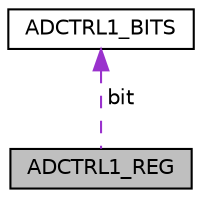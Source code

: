 digraph "ADCTRL1_REG"
{
  edge [fontname="Helvetica",fontsize="10",labelfontname="Helvetica",labelfontsize="10"];
  node [fontname="Helvetica",fontsize="10",shape=record];
  Node1 [label="ADCTRL1_REG",height=0.2,width=0.4,color="black", fillcolor="grey75", style="filled", fontcolor="black"];
  Node2 -> Node1 [dir="back",color="darkorchid3",fontsize="10",style="dashed",label=" bit" ,fontname="Helvetica"];
  Node2 [label="ADCTRL1_BITS",height=0.2,width=0.4,color="black", fillcolor="white", style="filled",URL="$struct_a_d_c_t_r_l1___b_i_t_s.html"];
}
